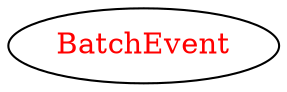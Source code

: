 digraph dependencyGraph {
 concentrate=true;
 ranksep="2.0";
 rankdir="LR"; 
 splines="ortho";
"BatchEvent" [fontcolor="red"];
}